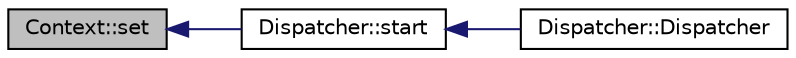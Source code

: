 digraph "Context::set"
{
  bgcolor="transparent";
  edge [fontname="Helvetica",fontsize="10",labelfontname="Helvetica",labelfontsize="10"];
  node [fontname="Helvetica",fontsize="10",shape=record];
  rankdir="LR";
  Node1 [label="Context::set",height=0.2,width=0.4,color="black", fillcolor="grey75", style="filled", fontcolor="black"];
  Node1 -> Node2 [dir="back",color="midnightblue",fontsize="10",style="solid",fontname="Helvetica"];
  Node2 [label="Dispatcher::start",height=0.2,width=0.4,color="black",URL="$classDispatcher.html#a2495464a8b4352282f62ad39c8a00cc8",tooltip="Starts the scheduling. "];
  Node2 -> Node3 [dir="back",color="midnightblue",fontsize="10",style="solid",fontname="Helvetica"];
  Node3 [label="Dispatcher::Dispatcher",height=0.2,width=0.4,color="black",URL="$classDispatcher.html#a1bd5ef08a829632075b6ccc7c81b1609"];
}
